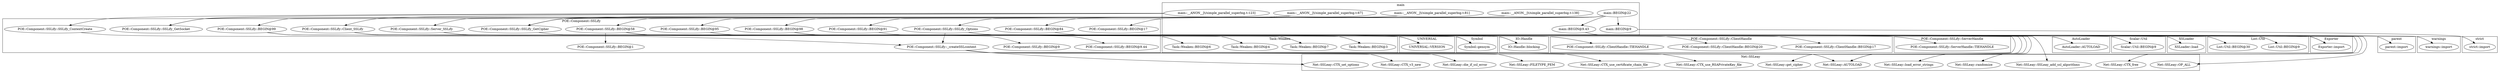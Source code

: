 digraph {
graph [overlap=false]
subgraph cluster_main {
	label="main";
	"main::__ANON__[t/simple_parallel_superbig.t:123]";
	"main::BEGIN@22";
	"main::BEGIN@9.43";
	"main::__ANON__[t/simple_parallel_superbig.t:138]";
	"main::BEGIN@9";
	"main::__ANON__[t/simple_parallel_superbig.t:81]";
	"main::__ANON__[t/simple_parallel_superbig.t:67]";
}
subgraph cluster_strict {
	label="strict";
	"strict::import";
}
subgraph cluster_parent {
	label="parent";
	"parent::import";
}
subgraph cluster_Symbol {
	label="Symbol";
	"Symbol::gensym";
}
subgraph cluster_IO_Handle {
	label="IO::Handle";
	"IO::Handle::blocking";
}
subgraph cluster_Scalar_Util {
	label="Scalar::Util";
	"Scalar::Util::BEGIN@9";
}
subgraph cluster_XSLoader {
	label="XSLoader";
	"XSLoader::load";
}
subgraph cluster_Net_SSLeay {
	label="Net::SSLeay";
	"Net::SSLeay::AUTOLOAD";
	"Net::SSLeay::die_if_ssl_error";
	"Net::SSLeay::load_error_strings";
	"Net::SSLeay::randomize";
	"Net::SSLeay::CTX_free";
	"Net::SSLeay::get_cipher";
	"Net::SSLeay::SSLeay_add_ssl_algorithms";
	"Net::SSLeay::CTX_v3_new";
	"Net::SSLeay::CTX_set_options";
	"Net::SSLeay::CTX_use_RSAPrivateKey_file";
	"Net::SSLeay::CTX_use_certificate_chain_file";
	"Net::SSLeay::OP_ALL";
	"Net::SSLeay::FILETYPE_PEM";
}
subgraph cluster_POE_Component_SSLify_ClientHandle {
	label="POE::Component::SSLify::ClientHandle";
	"POE::Component::SSLify::ClientHandle::BEGIN@17";
	"POE::Component::SSLify::ClientHandle::BEGIN@20";
	"POE::Component::SSLify::ClientHandle::TIEHANDLE";
}
subgraph cluster_Task_Weaken {
	label="Task::Weaken";
	"Task::Weaken::BEGIN@3";
	"Task::Weaken::BEGIN@7";
	"Task::Weaken::BEGIN@4";
	"Task::Weaken::BEGIN@6";
}
subgraph cluster_POE_Component_SSLify_ServerHandle {
	label="POE::Component::SSLify::ServerHandle";
	"POE::Component::SSLify::ServerHandle::TIEHANDLE";
}
subgraph cluster_AutoLoader {
	label="AutoLoader";
	"AutoLoader::AUTOLOAD";
}
subgraph cluster_UNIVERSAL {
	label="UNIVERSAL";
	"UNIVERSAL::VERSION";
}
subgraph cluster_List_Util {
	label="List::Util";
	"List::Util::BEGIN@9";
	"List::Util::BEGIN@30";
}
subgraph cluster_warnings {
	label="warnings";
	"warnings::import";
}
subgraph cluster_Exporter {
	label="Exporter";
	"Exporter::import";
}
subgraph cluster_POE_Component_SSLify {
	label="POE::Component::SSLify";
	"POE::Component::SSLify::BEGIN@99";
	"POE::Component::SSLify::Client_SSLify";
	"POE::Component::SSLify::_createSSLcontext";
	"POE::Component::SSLify::Server_SSLify";
	"POE::Component::SSLify::SSLify_GetCipher";
	"POE::Component::SSLify::BEGIN@58";
	"POE::Component::SSLify::BEGIN@98";
	"POE::Component::SSLify::BEGIN@95";
	"POE::Component::SSLify::BEGIN@17";
	"POE::Component::SSLify::SSLify_ContextCreate";
	"POE::Component::SSLify::BEGIN@91";
	"POE::Component::SSLify::BEGIN@9";
	"POE::Component::SSLify::SSLify_Options";
	"POE::Component::SSLify::SSLify_GetSocket";
	"POE::Component::SSLify::BEGIN@9.44";
	"POE::Component::SSLify::BEGIN@84";
	"POE::Component::SSLify::BEGIN@1";
}
"POE::Component::SSLify::BEGIN@58" -> "POE::Component::SSLify::BEGIN@9";
"main::__ANON__[t/simple_parallel_superbig.t:67]" -> "POE::Component::SSLify::SSLify_Options";
"POE::Component::SSLify::SSLify_Options" -> "Net::SSLeay::AUTOLOAD";
"POE::Component::SSLify::_createSSLcontext" -> "Net::SSLeay::AUTOLOAD";
"POE::Component::SSLify::BEGIN@58" -> "Net::SSLeay::AUTOLOAD";
"POE::Component::SSLify::BEGIN@98" -> "Exporter::import";
"POE::Component::SSLify::BEGIN@95" -> "Exporter::import";
"POE::Component::SSLify::BEGIN@91" -> "Exporter::import";
"POE::Component::SSLify::BEGIN@99" -> "Task::Weaken::BEGIN@3";
"POE::Component::SSLify::_createSSLcontext" -> "Net::SSLeay::CTX_set_options";
"main::BEGIN@22" -> "main::BEGIN@9";
"main::__ANON__[t/simple_parallel_superbig.t:123]" -> "POE::Component::SSLify::SSLify_GetCipher";
"main::__ANON__[t/simple_parallel_superbig.t:138]" -> "POE::Component::SSLify::SSLify_GetCipher";
"main::__ANON__[t/simple_parallel_superbig.t:81]" -> "POE::Component::SSLify::SSLify_GetCipher";
"main::__ANON__[t/simple_parallel_superbig.t:67]" -> "POE::Component::SSLify::SSLify_GetCipher";
"POE::Component::SSLify::SSLify_GetCipher" -> "Net::SSLeay::get_cipher";
"POE::Component::SSLify::BEGIN@95" -> "UNIVERSAL::VERSION";
"POE::Component::SSLify::BEGIN@99" -> "UNIVERSAL::VERSION";
"main::__ANON__[t/simple_parallel_superbig.t:67]" -> "POE::Component::SSLify::Server_SSLify";
"POE::Component::SSLify::BEGIN@58" -> "Net::SSLeay::load_error_strings";
"main::BEGIN@9.43" -> "warnings::import";
"main::BEGIN@9" -> "strict::import";
"POE::Component::SSLify::_createSSLcontext" -> "Net::SSLeay::CTX_use_certificate_chain_file";
"main::BEGIN@22" -> "POE::Component::SSLify::BEGIN@95";
"main::BEGIN@22" -> "POE::Component::SSLify::BEGIN@98";
"POE::Component::SSLify::BEGIN@58" -> "Net::SSLeay::SSLeay_add_ssl_algorithms";
"POE::Component::SSLify::BEGIN@99" -> "Task::Weaken::BEGIN@6";
"POE::Component::SSLify::BEGIN@98" -> "List::Util::BEGIN@9";
"POE::Component::SSLify::BEGIN@58" -> "Net::SSLeay::randomize";
"POE::Component::SSLify::Server_SSLify" -> "IO::Handle::blocking";
"POE::Component::SSLify::Client_SSLify" -> "IO::Handle::blocking";
"POE::Component::SSLify::SSLify_Options" -> "Net::SSLeay::OP_ALL";
"POE::Component::SSLify::SSLify_Options" -> "Net::SSLeay::CTX_free";
"POE::Component::SSLify::BEGIN@84" -> "parent::import";
"main::BEGIN@22" -> "main::BEGIN@9.43";
"POE::Component::SSLify::BEGIN@58" -> "POE::Component::SSLify::ClientHandle::BEGIN@17";
"POE::Component::SSLify::_createSSLcontext" -> "Net::SSLeay::die_if_ssl_error";
"POE::Component::SSLify::_createSSLcontext" -> "Net::SSLeay::CTX_use_RSAPrivateKey_file";
"main::BEGIN@22" -> "POE::Component::SSLify::BEGIN@91";
"POE::Component::SSLify::BEGIN@98" -> "List::Util::BEGIN@30";
"main::__ANON__[t/simple_parallel_superbig.t:67]" -> "POE::Component::SSLify::SSLify_GetSocket";
"main::__ANON__[t/simple_parallel_superbig.t:123]" -> "POE::Component::SSLify::SSLify_GetSocket";
"POE::Component::SSLify::BEGIN@58" -> "POE::Component::SSLify::BEGIN@9.44";
"main::BEGIN@22" -> "POE::Component::SSLify::BEGIN@84";
"POE::Component::SSLify::BEGIN@58" -> "POE::Component::SSLify::ClientHandle::BEGIN@20";
"POE::Component::SSLify::BEGIN@58" -> "AutoLoader::AUTOLOAD";
"main::BEGIN@22" -> "POE::Component::SSLify::BEGIN@58";
"POE::Component::SSLify::BEGIN@99" -> "Task::Weaken::BEGIN@7";
"POE::Component::SSLify::BEGIN@58" -> "POE::Component::SSLify::BEGIN@1";
"POE::Component::SSLify::Client_SSLify" -> "Symbol::gensym";
"POE::Component::SSLify::Server_SSLify" -> "Symbol::gensym";
"main::__ANON__[t/simple_parallel_superbig.t:123]" -> "POE::Component::SSLify::Client_SSLify";
"POE::Component::SSLify::SSLify_Options" -> "POE::Component::SSLify::_createSSLcontext";
"POE::Component::SSLify::SSLify_ContextCreate" -> "POE::Component::SSLify::_createSSLcontext";
"POE::Component::SSLify::BEGIN@99" -> "Task::Weaken::BEGIN@4";
"POE::Component::SSLify::_createSSLcontext" -> "Net::SSLeay::CTX_v3_new";
"POE::Component::SSLify::_createSSLcontext" -> "Net::SSLeay::FILETYPE_PEM";
"POE::Component::SSLify::Client_SSLify" -> "POE::Component::SSLify::ClientHandle::TIEHANDLE";
"POE::Component::SSLify::BEGIN@98" -> "XSLoader::load";
"POE::Component::SSLify::Server_SSLify" -> "POE::Component::SSLify::ServerHandle::TIEHANDLE";
"main::BEGIN@22" -> "POE::Component::SSLify::BEGIN@99";
"main::BEGIN@22" -> "POE::Component::SSLify::BEGIN@17";
"POE::Component::SSLify::BEGIN@98" -> "Scalar::Util::BEGIN@9";
"main::__ANON__[t/simple_parallel_superbig.t:123]" -> "POE::Component::SSLify::SSLify_ContextCreate";
}
